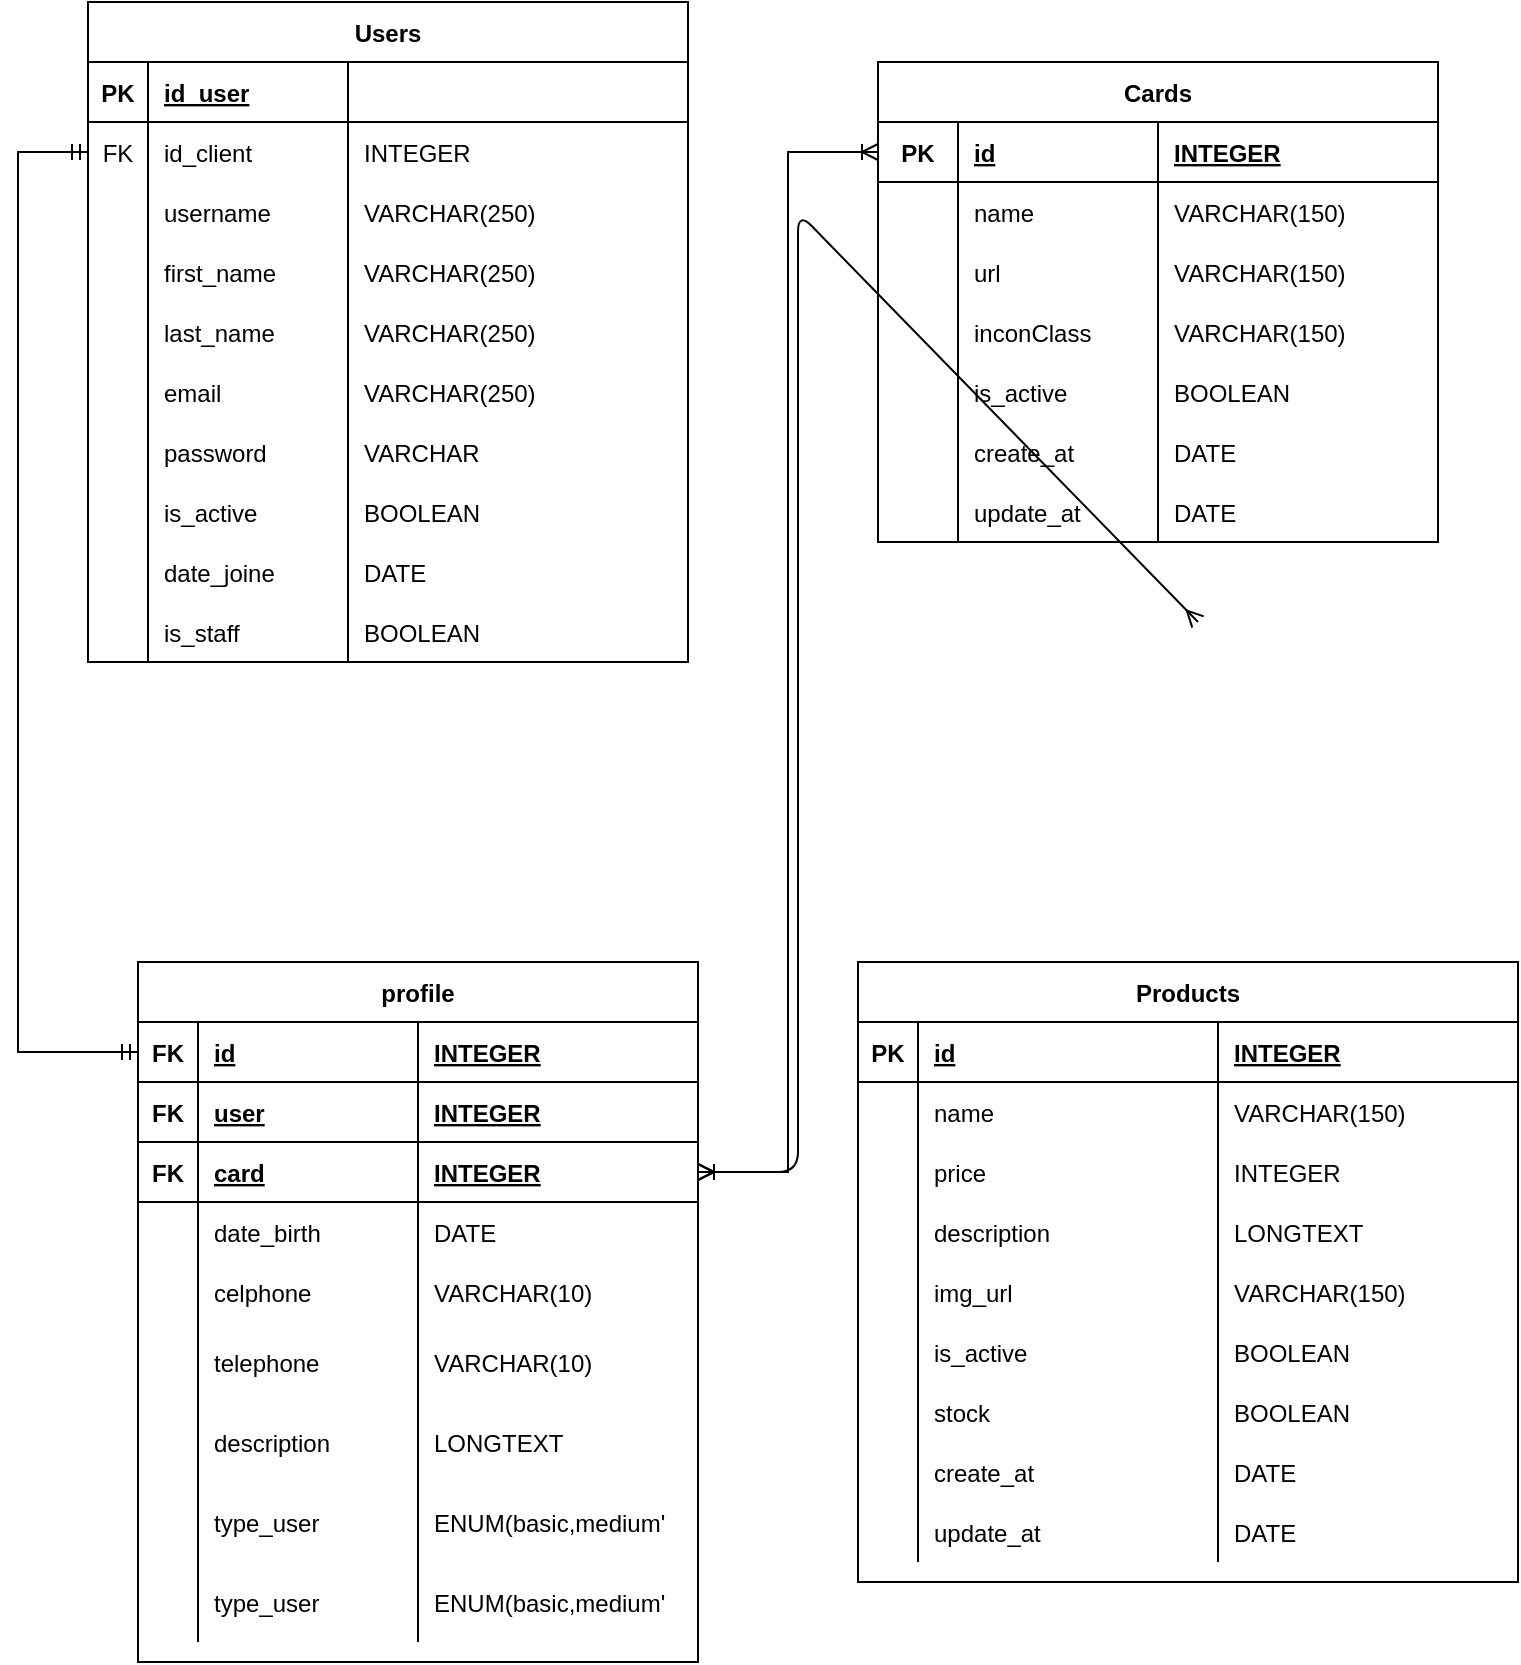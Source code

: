 <mxfile version="13.10.1" type="github">
  <diagram id="R2lEEEUBdFMjLlhIrx00" name="Page-1">
    <mxGraphModel dx="901" dy="584" grid="1" gridSize="10" guides="1" tooltips="1" connect="1" arrows="1" fold="1" page="1" pageScale="1" pageWidth="850" pageHeight="1100" math="0" shadow="0" extFonts="Permanent Marker^https://fonts.googleapis.com/css?family=Permanent+Marker">
      <root>
        <mxCell id="0" />
        <mxCell id="1" parent="0" />
        <mxCell id="mPvO8-B9MYTrUr54jOlE-1" value="Users" style="shape=table;startSize=30;container=1;collapsible=1;childLayout=tableLayout;fixedRows=1;rowLines=0;fontStyle=1;align=center;resizeLast=1;" parent="1" vertex="1">
          <mxGeometry x="105" y="80" width="300" height="330" as="geometry" />
        </mxCell>
        <mxCell id="mPvO8-B9MYTrUr54jOlE-2" value="" style="shape=partialRectangle;collapsible=0;dropTarget=0;pointerEvents=0;fillColor=none;top=0;left=0;bottom=1;right=0;points=[[0,0.5],[1,0.5]];portConstraint=eastwest;" parent="mPvO8-B9MYTrUr54jOlE-1" vertex="1">
          <mxGeometry y="30" width="300" height="30" as="geometry" />
        </mxCell>
        <mxCell id="mPvO8-B9MYTrUr54jOlE-3" value="PK" style="shape=partialRectangle;connectable=0;fillColor=none;top=0;left=0;bottom=0;right=0;fontStyle=1;overflow=hidden;" parent="mPvO8-B9MYTrUr54jOlE-2" vertex="1">
          <mxGeometry width="30" height="30" as="geometry" />
        </mxCell>
        <mxCell id="mPvO8-B9MYTrUr54jOlE-4" value="id_user" style="shape=partialRectangle;connectable=0;fillColor=none;top=0;left=0;bottom=0;right=0;align=left;spacingLeft=6;fontStyle=5;overflow=hidden;" parent="mPvO8-B9MYTrUr54jOlE-2" vertex="1">
          <mxGeometry x="30" width="100" height="30" as="geometry" />
        </mxCell>
        <mxCell id="VQfbgfH-gFWHh1KLiUKn-1" style="shape=partialRectangle;connectable=0;fillColor=none;top=0;left=0;bottom=0;right=0;align=left;spacingLeft=6;fontStyle=5;overflow=hidden;" vertex="1" parent="mPvO8-B9MYTrUr54jOlE-2">
          <mxGeometry x="130" width="170" height="30" as="geometry" />
        </mxCell>
        <mxCell id="mPvO8-B9MYTrUr54jOlE-11" value="" style="shape=partialRectangle;collapsible=0;dropTarget=0;pointerEvents=0;fillColor=none;top=0;left=0;bottom=0;right=0;points=[[0,0.5],[1,0.5]];portConstraint=eastwest;" parent="mPvO8-B9MYTrUr54jOlE-1" vertex="1">
          <mxGeometry y="60" width="300" height="30" as="geometry" />
        </mxCell>
        <mxCell id="mPvO8-B9MYTrUr54jOlE-12" value="FK" style="shape=partialRectangle;connectable=0;fillColor=none;top=0;left=0;bottom=0;right=0;editable=1;overflow=hidden;" parent="mPvO8-B9MYTrUr54jOlE-11" vertex="1">
          <mxGeometry width="30" height="30" as="geometry" />
        </mxCell>
        <mxCell id="mPvO8-B9MYTrUr54jOlE-13" value="id_client" style="shape=partialRectangle;connectable=0;fillColor=none;top=0;left=0;bottom=0;right=0;align=left;spacingLeft=6;overflow=hidden;" parent="mPvO8-B9MYTrUr54jOlE-11" vertex="1">
          <mxGeometry x="30" width="100" height="30" as="geometry" />
        </mxCell>
        <mxCell id="VQfbgfH-gFWHh1KLiUKn-2" value="INTEGER" style="shape=partialRectangle;connectable=0;fillColor=none;top=0;left=0;bottom=0;right=0;align=left;spacingLeft=6;overflow=hidden;" vertex="1" parent="mPvO8-B9MYTrUr54jOlE-11">
          <mxGeometry x="130" width="170" height="30" as="geometry" />
        </mxCell>
        <mxCell id="mPvO8-B9MYTrUr54jOlE-5" value="" style="shape=partialRectangle;collapsible=0;dropTarget=0;pointerEvents=0;fillColor=none;top=0;left=0;bottom=0;right=0;points=[[0,0.5],[1,0.5]];portConstraint=eastwest;" parent="mPvO8-B9MYTrUr54jOlE-1" vertex="1">
          <mxGeometry y="90" width="300" height="30" as="geometry" />
        </mxCell>
        <mxCell id="mPvO8-B9MYTrUr54jOlE-6" value="" style="shape=partialRectangle;connectable=0;fillColor=none;top=0;left=0;bottom=0;right=0;editable=1;overflow=hidden;" parent="mPvO8-B9MYTrUr54jOlE-5" vertex="1">
          <mxGeometry width="30" height="30" as="geometry" />
        </mxCell>
        <mxCell id="mPvO8-B9MYTrUr54jOlE-7" value="username" style="shape=partialRectangle;connectable=0;fillColor=none;top=0;left=0;bottom=0;right=0;align=left;spacingLeft=6;overflow=hidden;" parent="mPvO8-B9MYTrUr54jOlE-5" vertex="1">
          <mxGeometry x="30" width="100" height="30" as="geometry" />
        </mxCell>
        <mxCell id="VQfbgfH-gFWHh1KLiUKn-3" value="VARCHAR(250)" style="shape=partialRectangle;connectable=0;fillColor=none;top=0;left=0;bottom=0;right=0;align=left;spacingLeft=6;overflow=hidden;" vertex="1" parent="mPvO8-B9MYTrUr54jOlE-5">
          <mxGeometry x="130" width="170" height="30" as="geometry" />
        </mxCell>
        <mxCell id="mPvO8-B9MYTrUr54jOlE-31" value="" style="shape=partialRectangle;collapsible=0;dropTarget=0;pointerEvents=0;fillColor=none;top=0;left=0;bottom=0;right=0;points=[[0,0.5],[1,0.5]];portConstraint=eastwest;" parent="mPvO8-B9MYTrUr54jOlE-1" vertex="1">
          <mxGeometry y="120" width="300" height="30" as="geometry" />
        </mxCell>
        <mxCell id="mPvO8-B9MYTrUr54jOlE-32" value="" style="shape=partialRectangle;connectable=0;fillColor=none;top=0;left=0;bottom=0;right=0;editable=1;overflow=hidden;" parent="mPvO8-B9MYTrUr54jOlE-31" vertex="1">
          <mxGeometry width="30" height="30" as="geometry" />
        </mxCell>
        <mxCell id="mPvO8-B9MYTrUr54jOlE-33" value="first_name" style="shape=partialRectangle;connectable=0;fillColor=none;top=0;left=0;bottom=0;right=0;align=left;spacingLeft=6;overflow=hidden;" parent="mPvO8-B9MYTrUr54jOlE-31" vertex="1">
          <mxGeometry x="30" width="100" height="30" as="geometry" />
        </mxCell>
        <mxCell id="VQfbgfH-gFWHh1KLiUKn-4" value="VARCHAR(250)" style="shape=partialRectangle;connectable=0;fillColor=none;top=0;left=0;bottom=0;right=0;align=left;spacingLeft=6;overflow=hidden;" vertex="1" parent="mPvO8-B9MYTrUr54jOlE-31">
          <mxGeometry x="130" width="170" height="30" as="geometry" />
        </mxCell>
        <mxCell id="mPvO8-B9MYTrUr54jOlE-34" value="" style="shape=partialRectangle;collapsible=0;dropTarget=0;pointerEvents=0;fillColor=none;top=0;left=0;bottom=0;right=0;points=[[0,0.5],[1,0.5]];portConstraint=eastwest;" parent="mPvO8-B9MYTrUr54jOlE-1" vertex="1">
          <mxGeometry y="150" width="300" height="30" as="geometry" />
        </mxCell>
        <mxCell id="mPvO8-B9MYTrUr54jOlE-35" value="" style="shape=partialRectangle;connectable=0;fillColor=none;top=0;left=0;bottom=0;right=0;editable=1;overflow=hidden;" parent="mPvO8-B9MYTrUr54jOlE-34" vertex="1">
          <mxGeometry width="30" height="30" as="geometry" />
        </mxCell>
        <mxCell id="mPvO8-B9MYTrUr54jOlE-36" value="last_name" style="shape=partialRectangle;connectable=0;fillColor=none;top=0;left=0;bottom=0;right=0;align=left;spacingLeft=6;overflow=hidden;" parent="mPvO8-B9MYTrUr54jOlE-34" vertex="1">
          <mxGeometry x="30" width="100" height="30" as="geometry" />
        </mxCell>
        <mxCell id="VQfbgfH-gFWHh1KLiUKn-5" value="VARCHAR(250)" style="shape=partialRectangle;connectable=0;fillColor=none;top=0;left=0;bottom=0;right=0;align=left;spacingLeft=6;overflow=hidden;" vertex="1" parent="mPvO8-B9MYTrUr54jOlE-34">
          <mxGeometry x="130" width="170" height="30" as="geometry" />
        </mxCell>
        <mxCell id="mPvO8-B9MYTrUr54jOlE-46" value="" style="shape=partialRectangle;collapsible=0;dropTarget=0;pointerEvents=0;fillColor=none;top=0;left=0;bottom=0;right=0;points=[[0,0.5],[1,0.5]];portConstraint=eastwest;" parent="mPvO8-B9MYTrUr54jOlE-1" vertex="1">
          <mxGeometry y="180" width="300" height="30" as="geometry" />
        </mxCell>
        <mxCell id="mPvO8-B9MYTrUr54jOlE-47" value="" style="shape=partialRectangle;connectable=0;fillColor=none;top=0;left=0;bottom=0;right=0;editable=1;overflow=hidden;" parent="mPvO8-B9MYTrUr54jOlE-46" vertex="1">
          <mxGeometry width="30" height="30" as="geometry" />
        </mxCell>
        <mxCell id="mPvO8-B9MYTrUr54jOlE-48" value="email" style="shape=partialRectangle;connectable=0;fillColor=none;top=0;left=0;bottom=0;right=0;align=left;spacingLeft=6;overflow=hidden;" parent="mPvO8-B9MYTrUr54jOlE-46" vertex="1">
          <mxGeometry x="30" width="100" height="30" as="geometry" />
        </mxCell>
        <mxCell id="VQfbgfH-gFWHh1KLiUKn-6" value="VARCHAR(250)" style="shape=partialRectangle;connectable=0;fillColor=none;top=0;left=0;bottom=0;right=0;align=left;spacingLeft=6;overflow=hidden;" vertex="1" parent="mPvO8-B9MYTrUr54jOlE-46">
          <mxGeometry x="130" width="170" height="30" as="geometry" />
        </mxCell>
        <mxCell id="mPvO8-B9MYTrUr54jOlE-8" value="" style="shape=partialRectangle;collapsible=0;dropTarget=0;pointerEvents=0;fillColor=none;top=0;left=0;bottom=0;right=0;points=[[0,0.5],[1,0.5]];portConstraint=eastwest;" parent="mPvO8-B9MYTrUr54jOlE-1" vertex="1">
          <mxGeometry y="210" width="300" height="30" as="geometry" />
        </mxCell>
        <mxCell id="mPvO8-B9MYTrUr54jOlE-9" value="" style="shape=partialRectangle;connectable=0;fillColor=none;top=0;left=0;bottom=0;right=0;editable=1;overflow=hidden;" parent="mPvO8-B9MYTrUr54jOlE-8" vertex="1">
          <mxGeometry width="30" height="30" as="geometry" />
        </mxCell>
        <mxCell id="mPvO8-B9MYTrUr54jOlE-10" value="password" style="shape=partialRectangle;connectable=0;fillColor=none;top=0;left=0;bottom=0;right=0;align=left;spacingLeft=6;overflow=hidden;" parent="mPvO8-B9MYTrUr54jOlE-8" vertex="1">
          <mxGeometry x="30" width="100" height="30" as="geometry" />
        </mxCell>
        <mxCell id="VQfbgfH-gFWHh1KLiUKn-7" value="VARCHAR" style="shape=partialRectangle;connectable=0;fillColor=none;top=0;left=0;bottom=0;right=0;align=left;spacingLeft=6;overflow=hidden;" vertex="1" parent="mPvO8-B9MYTrUr54jOlE-8">
          <mxGeometry x="130" width="170" height="30" as="geometry" />
        </mxCell>
        <mxCell id="mPvO8-B9MYTrUr54jOlE-52" value="" style="shape=partialRectangle;collapsible=0;dropTarget=0;pointerEvents=0;fillColor=none;top=0;left=0;bottom=0;right=0;points=[[0,0.5],[1,0.5]];portConstraint=eastwest;" parent="mPvO8-B9MYTrUr54jOlE-1" vertex="1">
          <mxGeometry y="240" width="300" height="30" as="geometry" />
        </mxCell>
        <mxCell id="mPvO8-B9MYTrUr54jOlE-53" value="" style="shape=partialRectangle;connectable=0;fillColor=none;top=0;left=0;bottom=0;right=0;editable=1;overflow=hidden;" parent="mPvO8-B9MYTrUr54jOlE-52" vertex="1">
          <mxGeometry width="30" height="30" as="geometry" />
        </mxCell>
        <mxCell id="mPvO8-B9MYTrUr54jOlE-54" value="is_active" style="shape=partialRectangle;connectable=0;fillColor=none;top=0;left=0;bottom=0;right=0;align=left;spacingLeft=6;overflow=hidden;" parent="mPvO8-B9MYTrUr54jOlE-52" vertex="1">
          <mxGeometry x="30" width="100" height="30" as="geometry" />
        </mxCell>
        <mxCell id="VQfbgfH-gFWHh1KLiUKn-8" value="BOOLEAN" style="shape=partialRectangle;connectable=0;fillColor=none;top=0;left=0;bottom=0;right=0;align=left;spacingLeft=6;overflow=hidden;" vertex="1" parent="mPvO8-B9MYTrUr54jOlE-52">
          <mxGeometry x="130" width="170" height="30" as="geometry" />
        </mxCell>
        <mxCell id="VQfbgfH-gFWHh1KLiUKn-76" style="shape=partialRectangle;collapsible=0;dropTarget=0;pointerEvents=0;fillColor=none;top=0;left=0;bottom=0;right=0;points=[[0,0.5],[1,0.5]];portConstraint=eastwest;" vertex="1" parent="mPvO8-B9MYTrUr54jOlE-1">
          <mxGeometry y="270" width="300" height="30" as="geometry" />
        </mxCell>
        <mxCell id="VQfbgfH-gFWHh1KLiUKn-77" style="shape=partialRectangle;connectable=0;fillColor=none;top=0;left=0;bottom=0;right=0;editable=1;overflow=hidden;" vertex="1" parent="VQfbgfH-gFWHh1KLiUKn-76">
          <mxGeometry width="30" height="30" as="geometry" />
        </mxCell>
        <mxCell id="VQfbgfH-gFWHh1KLiUKn-78" value="date_joine" style="shape=partialRectangle;connectable=0;fillColor=none;top=0;left=0;bottom=0;right=0;align=left;spacingLeft=6;overflow=hidden;" vertex="1" parent="VQfbgfH-gFWHh1KLiUKn-76">
          <mxGeometry x="30" width="100" height="30" as="geometry" />
        </mxCell>
        <mxCell id="VQfbgfH-gFWHh1KLiUKn-79" value="DATE" style="shape=partialRectangle;connectable=0;fillColor=none;top=0;left=0;bottom=0;right=0;align=left;spacingLeft=6;overflow=hidden;" vertex="1" parent="VQfbgfH-gFWHh1KLiUKn-76">
          <mxGeometry x="130" width="170" height="30" as="geometry" />
        </mxCell>
        <mxCell id="VQfbgfH-gFWHh1KLiUKn-72" style="shape=partialRectangle;collapsible=0;dropTarget=0;pointerEvents=0;fillColor=none;top=0;left=0;bottom=0;right=0;points=[[0,0.5],[1,0.5]];portConstraint=eastwest;" vertex="1" parent="mPvO8-B9MYTrUr54jOlE-1">
          <mxGeometry y="300" width="300" height="30" as="geometry" />
        </mxCell>
        <mxCell id="VQfbgfH-gFWHh1KLiUKn-73" style="shape=partialRectangle;connectable=0;fillColor=none;top=0;left=0;bottom=0;right=0;editable=1;overflow=hidden;" vertex="1" parent="VQfbgfH-gFWHh1KLiUKn-72">
          <mxGeometry width="30" height="30" as="geometry" />
        </mxCell>
        <mxCell id="VQfbgfH-gFWHh1KLiUKn-74" value="is_staff" style="shape=partialRectangle;connectable=0;fillColor=none;top=0;left=0;bottom=0;right=0;align=left;spacingLeft=6;overflow=hidden;" vertex="1" parent="VQfbgfH-gFWHh1KLiUKn-72">
          <mxGeometry x="30" width="100" height="30" as="geometry" />
        </mxCell>
        <mxCell id="VQfbgfH-gFWHh1KLiUKn-75" value="BOOLEAN" style="shape=partialRectangle;connectable=0;fillColor=none;top=0;left=0;bottom=0;right=0;align=left;spacingLeft=6;overflow=hidden;" vertex="1" parent="VQfbgfH-gFWHh1KLiUKn-72">
          <mxGeometry x="130" width="170" height="30" as="geometry" />
        </mxCell>
        <mxCell id="mPvO8-B9MYTrUr54jOlE-57" style="edgeStyle=orthogonalEdgeStyle;rounded=0;orthogonalLoop=1;jettySize=auto;html=1;exitX=0;exitY=0.5;exitDx=0;exitDy=0;entryX=0;entryY=0.5;entryDx=0;entryDy=0;startArrow=ERmandOne;startFill=0;endArrow=ERmandOne;endFill=0;" parent="1" source="mPvO8-B9MYTrUr54jOlE-11" target="mPvO8-B9MYTrUr54jOlE-28" edge="1">
          <mxGeometry relative="1" as="geometry">
            <Array as="points">
              <mxPoint x="70" y="155" />
              <mxPoint x="70" y="605" />
            </Array>
          </mxGeometry>
        </mxCell>
        <mxCell id="mPvO8-B9MYTrUr54jOlE-27" value="profile" style="shape=table;startSize=30;container=1;collapsible=1;childLayout=tableLayout;fixedRows=1;rowLines=0;fontStyle=1;align=center;resizeLast=1;" parent="1" vertex="1">
          <mxGeometry x="130" y="560" width="280" height="350" as="geometry" />
        </mxCell>
        <mxCell id="mPvO8-B9MYTrUr54jOlE-28" value="" style="shape=partialRectangle;collapsible=0;dropTarget=0;pointerEvents=0;fillColor=none;top=0;left=0;bottom=1;right=0;points=[[0,0.5],[1,0.5]];portConstraint=eastwest;" parent="mPvO8-B9MYTrUr54jOlE-27" vertex="1">
          <mxGeometry y="30" width="280" height="30" as="geometry" />
        </mxCell>
        <mxCell id="mPvO8-B9MYTrUr54jOlE-29" value="FK" style="shape=partialRectangle;connectable=0;fillColor=none;top=0;left=0;bottom=0;right=0;fontStyle=1;overflow=hidden;" parent="mPvO8-B9MYTrUr54jOlE-28" vertex="1">
          <mxGeometry width="30" height="30" as="geometry" />
        </mxCell>
        <mxCell id="mPvO8-B9MYTrUr54jOlE-30" value="id" style="shape=partialRectangle;connectable=0;fillColor=none;top=0;left=0;bottom=0;right=0;align=left;spacingLeft=6;fontStyle=5;overflow=hidden;" parent="mPvO8-B9MYTrUr54jOlE-28" vertex="1">
          <mxGeometry x="30" width="110" height="30" as="geometry" />
        </mxCell>
        <mxCell id="VQfbgfH-gFWHh1KLiUKn-15" value="INTEGER" style="shape=partialRectangle;connectable=0;fillColor=none;top=0;left=0;bottom=0;right=0;align=left;spacingLeft=6;fontStyle=5;overflow=hidden;" vertex="1" parent="mPvO8-B9MYTrUr54jOlE-28">
          <mxGeometry x="140" width="140" height="30" as="geometry" />
        </mxCell>
        <mxCell id="VQfbgfH-gFWHh1KLiUKn-23" value="" style="shape=partialRectangle;collapsible=0;dropTarget=0;pointerEvents=0;fillColor=none;top=0;left=0;bottom=1;right=0;points=[[0,0.5],[1,0.5]];portConstraint=eastwest;" vertex="1" parent="mPvO8-B9MYTrUr54jOlE-27">
          <mxGeometry y="60" width="280" height="30" as="geometry" />
        </mxCell>
        <mxCell id="VQfbgfH-gFWHh1KLiUKn-24" value="FK" style="shape=partialRectangle;connectable=0;fillColor=none;top=0;left=0;bottom=0;right=0;fontStyle=1;overflow=hidden;" vertex="1" parent="VQfbgfH-gFWHh1KLiUKn-23">
          <mxGeometry width="30" height="30" as="geometry" />
        </mxCell>
        <mxCell id="VQfbgfH-gFWHh1KLiUKn-25" value="user" style="shape=partialRectangle;connectable=0;fillColor=none;top=0;left=0;bottom=0;right=0;align=left;spacingLeft=6;fontStyle=5;overflow=hidden;" vertex="1" parent="VQfbgfH-gFWHh1KLiUKn-23">
          <mxGeometry x="30" width="110" height="30" as="geometry" />
        </mxCell>
        <mxCell id="VQfbgfH-gFWHh1KLiUKn-26" value="INTEGER" style="shape=partialRectangle;connectable=0;fillColor=none;top=0;left=0;bottom=0;right=0;align=left;spacingLeft=6;fontStyle=5;overflow=hidden;" vertex="1" parent="VQfbgfH-gFWHh1KLiUKn-23">
          <mxGeometry x="140" width="140" height="30" as="geometry" />
        </mxCell>
        <mxCell id="VQfbgfH-gFWHh1KLiUKn-19" value="" style="shape=partialRectangle;collapsible=0;dropTarget=0;pointerEvents=0;fillColor=none;top=0;left=0;bottom=1;right=0;points=[[0,0.5],[1,0.5]];portConstraint=eastwest;" vertex="1" parent="mPvO8-B9MYTrUr54jOlE-27">
          <mxGeometry y="90" width="280" height="30" as="geometry" />
        </mxCell>
        <mxCell id="VQfbgfH-gFWHh1KLiUKn-20" value="FK" style="shape=partialRectangle;connectable=0;fillColor=none;top=0;left=0;bottom=0;right=0;fontStyle=1;overflow=hidden;" vertex="1" parent="VQfbgfH-gFWHh1KLiUKn-19">
          <mxGeometry width="30" height="30" as="geometry" />
        </mxCell>
        <mxCell id="VQfbgfH-gFWHh1KLiUKn-21" value="card" style="shape=partialRectangle;connectable=0;fillColor=none;top=0;left=0;bottom=0;right=0;align=left;spacingLeft=6;fontStyle=5;overflow=hidden;" vertex="1" parent="VQfbgfH-gFWHh1KLiUKn-19">
          <mxGeometry x="30" width="110" height="30" as="geometry" />
        </mxCell>
        <mxCell id="VQfbgfH-gFWHh1KLiUKn-22" value="INTEGER" style="shape=partialRectangle;connectable=0;fillColor=none;top=0;left=0;bottom=0;right=0;align=left;spacingLeft=6;fontStyle=5;overflow=hidden;" vertex="1" parent="VQfbgfH-gFWHh1KLiUKn-19">
          <mxGeometry x="140" width="140" height="30" as="geometry" />
        </mxCell>
        <mxCell id="mPvO8-B9MYTrUr54jOlE-37" value="" style="shape=partialRectangle;collapsible=0;dropTarget=0;pointerEvents=0;fillColor=none;top=0;left=0;bottom=0;right=0;points=[[0,0.5],[1,0.5]];portConstraint=eastwest;" parent="mPvO8-B9MYTrUr54jOlE-27" vertex="1">
          <mxGeometry y="120" width="280" height="30" as="geometry" />
        </mxCell>
        <mxCell id="mPvO8-B9MYTrUr54jOlE-38" value="" style="shape=partialRectangle;connectable=0;fillColor=none;top=0;left=0;bottom=0;right=0;editable=1;overflow=hidden;" parent="mPvO8-B9MYTrUr54jOlE-37" vertex="1">
          <mxGeometry width="30" height="30" as="geometry" />
        </mxCell>
        <mxCell id="mPvO8-B9MYTrUr54jOlE-39" value="date_birth" style="shape=partialRectangle;connectable=0;fillColor=none;top=0;left=0;bottom=0;right=0;align=left;spacingLeft=6;overflow=hidden;" parent="mPvO8-B9MYTrUr54jOlE-37" vertex="1">
          <mxGeometry x="30" width="110" height="30" as="geometry" />
        </mxCell>
        <mxCell id="VQfbgfH-gFWHh1KLiUKn-16" value="DATE" style="shape=partialRectangle;connectable=0;fillColor=none;top=0;left=0;bottom=0;right=0;align=left;spacingLeft=6;overflow=hidden;" vertex="1" parent="mPvO8-B9MYTrUr54jOlE-37">
          <mxGeometry x="140" width="140" height="30" as="geometry" />
        </mxCell>
        <mxCell id="mPvO8-B9MYTrUr54jOlE-40" value="" style="shape=partialRectangle;collapsible=0;dropTarget=0;pointerEvents=0;fillColor=none;top=0;left=0;bottom=0;right=0;points=[[0,0.5],[1,0.5]];portConstraint=eastwest;" parent="mPvO8-B9MYTrUr54jOlE-27" vertex="1">
          <mxGeometry y="150" width="280" height="30" as="geometry" />
        </mxCell>
        <mxCell id="mPvO8-B9MYTrUr54jOlE-41" value="" style="shape=partialRectangle;connectable=0;fillColor=none;top=0;left=0;bottom=0;right=0;editable=1;overflow=hidden;" parent="mPvO8-B9MYTrUr54jOlE-40" vertex="1">
          <mxGeometry width="30" height="30" as="geometry" />
        </mxCell>
        <mxCell id="mPvO8-B9MYTrUr54jOlE-42" value="celphone" style="shape=partialRectangle;connectable=0;fillColor=none;top=0;left=0;bottom=0;right=0;align=left;spacingLeft=6;overflow=hidden;" parent="mPvO8-B9MYTrUr54jOlE-40" vertex="1">
          <mxGeometry x="30" width="110" height="30" as="geometry" />
        </mxCell>
        <mxCell id="VQfbgfH-gFWHh1KLiUKn-17" value="VARCHAR(10)" style="shape=partialRectangle;connectable=0;fillColor=none;top=0;left=0;bottom=0;right=0;align=left;spacingLeft=6;overflow=hidden;" vertex="1" parent="mPvO8-B9MYTrUr54jOlE-40">
          <mxGeometry x="140" width="140" height="30" as="geometry" />
        </mxCell>
        <mxCell id="mPvO8-B9MYTrUr54jOlE-43" value="" style="shape=partialRectangle;collapsible=0;dropTarget=0;pointerEvents=0;fillColor=none;top=0;left=0;bottom=0;right=0;points=[[0,0.5],[1,0.5]];portConstraint=eastwest;" parent="mPvO8-B9MYTrUr54jOlE-27" vertex="1">
          <mxGeometry y="180" width="280" height="40" as="geometry" />
        </mxCell>
        <mxCell id="mPvO8-B9MYTrUr54jOlE-44" value="" style="shape=partialRectangle;connectable=0;fillColor=none;top=0;left=0;bottom=0;right=0;editable=1;overflow=hidden;" parent="mPvO8-B9MYTrUr54jOlE-43" vertex="1">
          <mxGeometry width="30" height="40" as="geometry" />
        </mxCell>
        <mxCell id="mPvO8-B9MYTrUr54jOlE-45" value="telephone" style="shape=partialRectangle;connectable=0;fillColor=none;top=0;left=0;bottom=0;right=0;align=left;spacingLeft=6;overflow=hidden;" parent="mPvO8-B9MYTrUr54jOlE-43" vertex="1">
          <mxGeometry x="30" width="110" height="40" as="geometry" />
        </mxCell>
        <mxCell id="VQfbgfH-gFWHh1KLiUKn-18" value="VARCHAR(10)" style="shape=partialRectangle;connectable=0;fillColor=none;top=0;left=0;bottom=0;right=0;align=left;spacingLeft=6;overflow=hidden;" vertex="1" parent="mPvO8-B9MYTrUr54jOlE-43">
          <mxGeometry x="140" width="140" height="40" as="geometry" />
        </mxCell>
        <mxCell id="VQfbgfH-gFWHh1KLiUKn-95" value="" style="shape=partialRectangle;collapsible=0;dropTarget=0;pointerEvents=0;fillColor=none;top=0;left=0;bottom=0;right=0;points=[[0,0.5],[1,0.5]];portConstraint=eastwest;" vertex="1" parent="mPvO8-B9MYTrUr54jOlE-27">
          <mxGeometry y="220" width="280" height="40" as="geometry" />
        </mxCell>
        <mxCell id="VQfbgfH-gFWHh1KLiUKn-96" value="" style="shape=partialRectangle;connectable=0;fillColor=none;top=0;left=0;bottom=0;right=0;editable=1;overflow=hidden;" vertex="1" parent="VQfbgfH-gFWHh1KLiUKn-95">
          <mxGeometry width="30" height="40" as="geometry" />
        </mxCell>
        <mxCell id="VQfbgfH-gFWHh1KLiUKn-97" value="description" style="shape=partialRectangle;connectable=0;fillColor=none;top=0;left=0;bottom=0;right=0;align=left;spacingLeft=6;overflow=hidden;" vertex="1" parent="VQfbgfH-gFWHh1KLiUKn-95">
          <mxGeometry x="30" width="110" height="40" as="geometry" />
        </mxCell>
        <mxCell id="VQfbgfH-gFWHh1KLiUKn-98" value="LONGTEXT" style="shape=partialRectangle;connectable=0;fillColor=none;top=0;left=0;bottom=0;right=0;align=left;spacingLeft=6;overflow=hidden;" vertex="1" parent="VQfbgfH-gFWHh1KLiUKn-95">
          <mxGeometry x="140" width="140" height="40" as="geometry" />
        </mxCell>
        <mxCell id="VQfbgfH-gFWHh1KLiUKn-99" value="" style="shape=partialRectangle;collapsible=0;dropTarget=0;pointerEvents=0;fillColor=none;top=0;left=0;bottom=0;right=0;points=[[0,0.5],[1,0.5]];portConstraint=eastwest;" vertex="1" parent="mPvO8-B9MYTrUr54jOlE-27">
          <mxGeometry y="260" width="280" height="40" as="geometry" />
        </mxCell>
        <mxCell id="VQfbgfH-gFWHh1KLiUKn-100" value="" style="shape=partialRectangle;connectable=0;fillColor=none;top=0;left=0;bottom=0;right=0;editable=1;overflow=hidden;" vertex="1" parent="VQfbgfH-gFWHh1KLiUKn-99">
          <mxGeometry width="30" height="40" as="geometry" />
        </mxCell>
        <mxCell id="VQfbgfH-gFWHh1KLiUKn-101" value="type_user" style="shape=partialRectangle;connectable=0;fillColor=none;top=0;left=0;bottom=0;right=0;align=left;spacingLeft=6;overflow=hidden;" vertex="1" parent="VQfbgfH-gFWHh1KLiUKn-99">
          <mxGeometry x="30" width="110" height="40" as="geometry" />
        </mxCell>
        <mxCell id="VQfbgfH-gFWHh1KLiUKn-102" value="ENUM(basic,medium&#39;" style="shape=partialRectangle;connectable=0;fillColor=none;top=0;left=0;bottom=0;right=0;align=left;spacingLeft=6;overflow=hidden;" vertex="1" parent="VQfbgfH-gFWHh1KLiUKn-99">
          <mxGeometry x="140" width="140" height="40" as="geometry" />
        </mxCell>
        <mxCell id="VQfbgfH-gFWHh1KLiUKn-103" value="" style="shape=partialRectangle;collapsible=0;dropTarget=0;pointerEvents=0;fillColor=none;top=0;left=0;bottom=0;right=0;points=[[0,0.5],[1,0.5]];portConstraint=eastwest;" vertex="1" parent="mPvO8-B9MYTrUr54jOlE-27">
          <mxGeometry y="300" width="280" height="40" as="geometry" />
        </mxCell>
        <mxCell id="VQfbgfH-gFWHh1KLiUKn-104" value="" style="shape=partialRectangle;connectable=0;fillColor=none;top=0;left=0;bottom=0;right=0;editable=1;overflow=hidden;" vertex="1" parent="VQfbgfH-gFWHh1KLiUKn-103">
          <mxGeometry width="30" height="40" as="geometry" />
        </mxCell>
        <mxCell id="VQfbgfH-gFWHh1KLiUKn-105" value="type_user" style="shape=partialRectangle;connectable=0;fillColor=none;top=0;left=0;bottom=0;right=0;align=left;spacingLeft=6;overflow=hidden;" vertex="1" parent="VQfbgfH-gFWHh1KLiUKn-103">
          <mxGeometry x="30" width="110" height="40" as="geometry" />
        </mxCell>
        <mxCell id="VQfbgfH-gFWHh1KLiUKn-106" value="ENUM(basic,medium&#39;" style="shape=partialRectangle;connectable=0;fillColor=none;top=0;left=0;bottom=0;right=0;align=left;spacingLeft=6;overflow=hidden;" vertex="1" parent="VQfbgfH-gFWHh1KLiUKn-103">
          <mxGeometry x="140" width="140" height="40" as="geometry" />
        </mxCell>
        <mxCell id="mPvO8-B9MYTrUr54jOlE-73" value="Cards" style="shape=table;startSize=30;container=1;collapsible=1;childLayout=tableLayout;fixedRows=1;rowLines=0;fontStyle=1;align=center;resizeLast=1;" parent="1" vertex="1">
          <mxGeometry x="500" y="110" width="280" height="240" as="geometry" />
        </mxCell>
        <mxCell id="mPvO8-B9MYTrUr54jOlE-74" value="" style="shape=partialRectangle;collapsible=0;dropTarget=0;pointerEvents=0;fillColor=none;top=0;left=0;bottom=1;right=0;points=[[0,0.5],[1,0.5]];portConstraint=eastwest;" parent="mPvO8-B9MYTrUr54jOlE-73" vertex="1">
          <mxGeometry y="30" width="280" height="30" as="geometry" />
        </mxCell>
        <mxCell id="mPvO8-B9MYTrUr54jOlE-75" value="PK" style="shape=partialRectangle;connectable=0;fillColor=none;top=0;left=0;bottom=0;right=0;fontStyle=1;overflow=hidden;" parent="mPvO8-B9MYTrUr54jOlE-74" vertex="1">
          <mxGeometry width="40" height="30" as="geometry" />
        </mxCell>
        <mxCell id="mPvO8-B9MYTrUr54jOlE-76" value="id" style="shape=partialRectangle;connectable=0;fillColor=none;top=0;left=0;bottom=0;right=0;align=left;spacingLeft=6;fontStyle=5;overflow=hidden;" parent="mPvO8-B9MYTrUr54jOlE-74" vertex="1">
          <mxGeometry x="40" width="100" height="30" as="geometry" />
        </mxCell>
        <mxCell id="VQfbgfH-gFWHh1KLiUKn-10" value="INTEGER" style="shape=partialRectangle;connectable=0;fillColor=none;top=0;left=0;bottom=0;right=0;align=left;spacingLeft=6;fontStyle=5;overflow=hidden;" vertex="1" parent="mPvO8-B9MYTrUr54jOlE-74">
          <mxGeometry x="140" width="140" height="30" as="geometry" />
        </mxCell>
        <mxCell id="mPvO8-B9MYTrUr54jOlE-77" value="" style="shape=partialRectangle;collapsible=0;dropTarget=0;pointerEvents=0;fillColor=none;top=0;left=0;bottom=0;right=0;points=[[0,0.5],[1,0.5]];portConstraint=eastwest;" parent="mPvO8-B9MYTrUr54jOlE-73" vertex="1">
          <mxGeometry y="60" width="280" height="30" as="geometry" />
        </mxCell>
        <mxCell id="mPvO8-B9MYTrUr54jOlE-78" value="" style="shape=partialRectangle;connectable=0;fillColor=none;top=0;left=0;bottom=0;right=0;editable=1;overflow=hidden;" parent="mPvO8-B9MYTrUr54jOlE-77" vertex="1">
          <mxGeometry width="40" height="30" as="geometry" />
        </mxCell>
        <mxCell id="mPvO8-B9MYTrUr54jOlE-79" value="name" style="shape=partialRectangle;connectable=0;fillColor=none;top=0;left=0;bottom=0;right=0;align=left;spacingLeft=6;overflow=hidden;" parent="mPvO8-B9MYTrUr54jOlE-77" vertex="1">
          <mxGeometry x="40" width="100" height="30" as="geometry" />
        </mxCell>
        <mxCell id="VQfbgfH-gFWHh1KLiUKn-12" value="VARCHAR(150)" style="shape=partialRectangle;connectable=0;fillColor=none;top=0;left=0;bottom=0;right=0;align=left;spacingLeft=6;overflow=hidden;" vertex="1" parent="mPvO8-B9MYTrUr54jOlE-77">
          <mxGeometry x="140" width="140" height="30" as="geometry" />
        </mxCell>
        <mxCell id="mPvO8-B9MYTrUr54jOlE-80" value="" style="shape=partialRectangle;collapsible=0;dropTarget=0;pointerEvents=0;fillColor=none;top=0;left=0;bottom=0;right=0;points=[[0,0.5],[1,0.5]];portConstraint=eastwest;" parent="mPvO8-B9MYTrUr54jOlE-73" vertex="1">
          <mxGeometry y="90" width="280" height="30" as="geometry" />
        </mxCell>
        <mxCell id="mPvO8-B9MYTrUr54jOlE-81" value="" style="shape=partialRectangle;connectable=0;fillColor=none;top=0;left=0;bottom=0;right=0;editable=1;overflow=hidden;" parent="mPvO8-B9MYTrUr54jOlE-80" vertex="1">
          <mxGeometry width="40" height="30" as="geometry" />
        </mxCell>
        <mxCell id="mPvO8-B9MYTrUr54jOlE-82" value="url" style="shape=partialRectangle;connectable=0;fillColor=none;top=0;left=0;bottom=0;right=0;align=left;spacingLeft=6;overflow=hidden;" parent="mPvO8-B9MYTrUr54jOlE-80" vertex="1">
          <mxGeometry x="40" width="100" height="30" as="geometry" />
        </mxCell>
        <mxCell id="VQfbgfH-gFWHh1KLiUKn-13" value="VARCHAR(150)" style="shape=partialRectangle;connectable=0;fillColor=none;top=0;left=0;bottom=0;right=0;align=left;spacingLeft=6;overflow=hidden;" vertex="1" parent="mPvO8-B9MYTrUr54jOlE-80">
          <mxGeometry x="140" width="140" height="30" as="geometry" />
        </mxCell>
        <mxCell id="VQfbgfH-gFWHh1KLiUKn-80" value="" style="shape=partialRectangle;collapsible=0;dropTarget=0;pointerEvents=0;fillColor=none;top=0;left=0;bottom=0;right=0;points=[[0,0.5],[1,0.5]];portConstraint=eastwest;" vertex="1" parent="mPvO8-B9MYTrUr54jOlE-73">
          <mxGeometry y="120" width="280" height="30" as="geometry" />
        </mxCell>
        <mxCell id="VQfbgfH-gFWHh1KLiUKn-81" value="" style="shape=partialRectangle;connectable=0;fillColor=none;top=0;left=0;bottom=0;right=0;editable=1;overflow=hidden;" vertex="1" parent="VQfbgfH-gFWHh1KLiUKn-80">
          <mxGeometry width="40" height="30" as="geometry" />
        </mxCell>
        <mxCell id="VQfbgfH-gFWHh1KLiUKn-82" value="inconClass" style="shape=partialRectangle;connectable=0;fillColor=none;top=0;left=0;bottom=0;right=0;align=left;spacingLeft=6;overflow=hidden;" vertex="1" parent="VQfbgfH-gFWHh1KLiUKn-80">
          <mxGeometry x="40" width="100" height="30" as="geometry" />
        </mxCell>
        <mxCell id="VQfbgfH-gFWHh1KLiUKn-83" value="VARCHAR(150)" style="shape=partialRectangle;connectable=0;fillColor=none;top=0;left=0;bottom=0;right=0;align=left;spacingLeft=6;overflow=hidden;" vertex="1" parent="VQfbgfH-gFWHh1KLiUKn-80">
          <mxGeometry x="140" width="140" height="30" as="geometry" />
        </mxCell>
        <mxCell id="mPvO8-B9MYTrUr54jOlE-86" value="" style="shape=partialRectangle;collapsible=0;dropTarget=0;pointerEvents=0;fillColor=none;top=0;left=0;bottom=0;right=0;points=[[0,0.5],[1,0.5]];portConstraint=eastwest;" parent="mPvO8-B9MYTrUr54jOlE-73" vertex="1">
          <mxGeometry y="150" width="280" height="30" as="geometry" />
        </mxCell>
        <mxCell id="mPvO8-B9MYTrUr54jOlE-87" value="" style="shape=partialRectangle;connectable=0;fillColor=none;top=0;left=0;bottom=0;right=0;editable=1;overflow=hidden;" parent="mPvO8-B9MYTrUr54jOlE-86" vertex="1">
          <mxGeometry width="40" height="30" as="geometry" />
        </mxCell>
        <mxCell id="mPvO8-B9MYTrUr54jOlE-88" value="is_active" style="shape=partialRectangle;connectable=0;fillColor=none;top=0;left=0;bottom=0;right=0;align=left;spacingLeft=6;overflow=hidden;" parent="mPvO8-B9MYTrUr54jOlE-86" vertex="1">
          <mxGeometry x="40" width="100" height="30" as="geometry" />
        </mxCell>
        <mxCell id="VQfbgfH-gFWHh1KLiUKn-14" value="BOOLEAN" style="shape=partialRectangle;connectable=0;fillColor=none;top=0;left=0;bottom=0;right=0;align=left;spacingLeft=6;overflow=hidden;" vertex="1" parent="mPvO8-B9MYTrUr54jOlE-86">
          <mxGeometry x="140" width="140" height="30" as="geometry" />
        </mxCell>
        <mxCell id="VQfbgfH-gFWHh1KLiUKn-87" value="" style="shape=partialRectangle;collapsible=0;dropTarget=0;pointerEvents=0;fillColor=none;top=0;left=0;bottom=0;right=0;points=[[0,0.5],[1,0.5]];portConstraint=eastwest;" vertex="1" parent="mPvO8-B9MYTrUr54jOlE-73">
          <mxGeometry y="180" width="280" height="30" as="geometry" />
        </mxCell>
        <mxCell id="VQfbgfH-gFWHh1KLiUKn-88" value="" style="shape=partialRectangle;connectable=0;fillColor=none;top=0;left=0;bottom=0;right=0;editable=1;overflow=hidden;" vertex="1" parent="VQfbgfH-gFWHh1KLiUKn-87">
          <mxGeometry width="40" height="30" as="geometry" />
        </mxCell>
        <mxCell id="VQfbgfH-gFWHh1KLiUKn-89" value="create_at" style="shape=partialRectangle;connectable=0;fillColor=none;top=0;left=0;bottom=0;right=0;align=left;spacingLeft=6;overflow=hidden;" vertex="1" parent="VQfbgfH-gFWHh1KLiUKn-87">
          <mxGeometry x="40" width="100" height="30" as="geometry" />
        </mxCell>
        <mxCell id="VQfbgfH-gFWHh1KLiUKn-90" value="DATE" style="shape=partialRectangle;connectable=0;fillColor=none;top=0;left=0;bottom=0;right=0;align=left;spacingLeft=6;overflow=hidden;" vertex="1" parent="VQfbgfH-gFWHh1KLiUKn-87">
          <mxGeometry x="140" width="140" height="30" as="geometry" />
        </mxCell>
        <mxCell id="VQfbgfH-gFWHh1KLiUKn-91" value="" style="shape=partialRectangle;collapsible=0;dropTarget=0;pointerEvents=0;fillColor=none;top=0;left=0;bottom=0;right=0;points=[[0,0.5],[1,0.5]];portConstraint=eastwest;" vertex="1" parent="mPvO8-B9MYTrUr54jOlE-73">
          <mxGeometry y="210" width="280" height="30" as="geometry" />
        </mxCell>
        <mxCell id="VQfbgfH-gFWHh1KLiUKn-92" value="" style="shape=partialRectangle;connectable=0;fillColor=none;top=0;left=0;bottom=0;right=0;editable=1;overflow=hidden;" vertex="1" parent="VQfbgfH-gFWHh1KLiUKn-91">
          <mxGeometry width="40" height="30" as="geometry" />
        </mxCell>
        <mxCell id="VQfbgfH-gFWHh1KLiUKn-93" value="update_at" style="shape=partialRectangle;connectable=0;fillColor=none;top=0;left=0;bottom=0;right=0;align=left;spacingLeft=6;overflow=hidden;" vertex="1" parent="VQfbgfH-gFWHh1KLiUKn-91">
          <mxGeometry x="40" width="100" height="30" as="geometry" />
        </mxCell>
        <mxCell id="VQfbgfH-gFWHh1KLiUKn-94" value="DATE" style="shape=partialRectangle;connectable=0;fillColor=none;top=0;left=0;bottom=0;right=0;align=left;spacingLeft=6;overflow=hidden;" vertex="1" parent="VQfbgfH-gFWHh1KLiUKn-91">
          <mxGeometry x="140" width="140" height="30" as="geometry" />
        </mxCell>
        <mxCell id="B1yW9KOhX-wKKkdFHsqv-1" value="" style="shape=partialRectangle;collapsible=0;dropTarget=0;pointerEvents=0;fillColor=none;top=0;left=0;bottom=0;right=0;points=[[0,0.5],[1,0.5]];portConstraint=eastwest;" parent="1" vertex="1">
          <mxGeometry x="245" y="350" width="180" height="30" as="geometry" />
        </mxCell>
        <mxCell id="B1yW9KOhX-wKKkdFHsqv-2" value="" style="shape=partialRectangle;connectable=0;fillColor=none;top=0;left=0;bottom=0;right=0;editable=1;overflow=hidden;" parent="B1yW9KOhX-wKKkdFHsqv-1" vertex="1">
          <mxGeometry width="30" height="30" as="geometry" />
        </mxCell>
        <mxCell id="B1yW9KOhX-wKKkdFHsqv-51" value="" style="endArrow=ERmany;html=1;entryX=0;entryY=0.5;entryDx=0;entryDy=0;startArrow=ERoneToMany;startFill=0;endFill=0;exitX=1;exitY=0.5;exitDx=0;exitDy=0;" parent="1" target="mPvO8-B9MYTrUr54jOlE-83" edge="1" source="VQfbgfH-gFWHh1KLiUKn-19">
          <mxGeometry width="50" height="50" relative="1" as="geometry">
            <mxPoint x="400" y="510" as="sourcePoint" />
            <mxPoint x="660" y="390" as="targetPoint" />
            <Array as="points">
              <mxPoint x="460" y="665" />
              <mxPoint x="460" y="410" />
              <mxPoint x="460" y="185" />
            </Array>
          </mxGeometry>
        </mxCell>
        <mxCell id="VQfbgfH-gFWHh1KLiUKn-84" style="edgeStyle=orthogonalEdgeStyle;rounded=0;orthogonalLoop=1;jettySize=auto;html=1;exitX=1;exitY=0.5;exitDx=0;exitDy=0;entryX=0;entryY=0.5;entryDx=0;entryDy=0;endArrow=ERoneToMany;endFill=0;startArrow=ERoneToMany;startFill=0;" edge="1" parent="1" source="VQfbgfH-gFWHh1KLiUKn-19" target="mPvO8-B9MYTrUr54jOlE-74">
          <mxGeometry relative="1" as="geometry" />
        </mxCell>
        <mxCell id="VQfbgfH-gFWHh1KLiUKn-108" value="Products" style="shape=table;startSize=30;container=1;collapsible=1;childLayout=tableLayout;fixedRows=1;rowLines=0;fontStyle=1;align=center;resizeLast=1;" vertex="1" parent="1">
          <mxGeometry x="490" y="560" width="330" height="310" as="geometry" />
        </mxCell>
        <mxCell id="VQfbgfH-gFWHh1KLiUKn-109" value="" style="shape=partialRectangle;collapsible=0;dropTarget=0;pointerEvents=0;fillColor=none;top=0;left=0;bottom=1;right=0;points=[[0,0.5],[1,0.5]];portConstraint=eastwest;" vertex="1" parent="VQfbgfH-gFWHh1KLiUKn-108">
          <mxGeometry y="30" width="330" height="30" as="geometry" />
        </mxCell>
        <mxCell id="VQfbgfH-gFWHh1KLiUKn-110" value="PK" style="shape=partialRectangle;connectable=0;fillColor=none;top=0;left=0;bottom=0;right=0;fontStyle=1;overflow=hidden;" vertex="1" parent="VQfbgfH-gFWHh1KLiUKn-109">
          <mxGeometry width="30" height="30" as="geometry" />
        </mxCell>
        <mxCell id="VQfbgfH-gFWHh1KLiUKn-111" value="id" style="shape=partialRectangle;connectable=0;fillColor=none;top=0;left=0;bottom=0;right=0;align=left;spacingLeft=6;fontStyle=5;overflow=hidden;" vertex="1" parent="VQfbgfH-gFWHh1KLiUKn-109">
          <mxGeometry x="30" width="150" height="30" as="geometry" />
        </mxCell>
        <mxCell id="VQfbgfH-gFWHh1KLiUKn-121" value="INTEGER" style="shape=partialRectangle;connectable=0;fillColor=none;top=0;left=0;bottom=0;right=0;align=left;spacingLeft=6;fontStyle=5;overflow=hidden;" vertex="1" parent="VQfbgfH-gFWHh1KLiUKn-109">
          <mxGeometry x="180" width="150" height="30" as="geometry" />
        </mxCell>
        <mxCell id="VQfbgfH-gFWHh1KLiUKn-112" value="" style="shape=partialRectangle;collapsible=0;dropTarget=0;pointerEvents=0;fillColor=none;top=0;left=0;bottom=0;right=0;points=[[0,0.5],[1,0.5]];portConstraint=eastwest;" vertex="1" parent="VQfbgfH-gFWHh1KLiUKn-108">
          <mxGeometry y="60" width="330" height="30" as="geometry" />
        </mxCell>
        <mxCell id="VQfbgfH-gFWHh1KLiUKn-113" value="" style="shape=partialRectangle;connectable=0;fillColor=none;top=0;left=0;bottom=0;right=0;editable=1;overflow=hidden;" vertex="1" parent="VQfbgfH-gFWHh1KLiUKn-112">
          <mxGeometry width="30" height="30" as="geometry" />
        </mxCell>
        <mxCell id="VQfbgfH-gFWHh1KLiUKn-114" value="name" style="shape=partialRectangle;connectable=0;fillColor=none;top=0;left=0;bottom=0;right=0;align=left;spacingLeft=6;overflow=hidden;" vertex="1" parent="VQfbgfH-gFWHh1KLiUKn-112">
          <mxGeometry x="30" width="150" height="30" as="geometry" />
        </mxCell>
        <mxCell id="VQfbgfH-gFWHh1KLiUKn-122" value="VARCHAR(150)" style="shape=partialRectangle;connectable=0;fillColor=none;top=0;left=0;bottom=0;right=0;align=left;spacingLeft=6;overflow=hidden;" vertex="1" parent="VQfbgfH-gFWHh1KLiUKn-112">
          <mxGeometry x="180" width="150" height="30" as="geometry" />
        </mxCell>
        <mxCell id="VQfbgfH-gFWHh1KLiUKn-115" value="" style="shape=partialRectangle;collapsible=0;dropTarget=0;pointerEvents=0;fillColor=none;top=0;left=0;bottom=0;right=0;points=[[0,0.5],[1,0.5]];portConstraint=eastwest;" vertex="1" parent="VQfbgfH-gFWHh1KLiUKn-108">
          <mxGeometry y="90" width="330" height="30" as="geometry" />
        </mxCell>
        <mxCell id="VQfbgfH-gFWHh1KLiUKn-116" value="" style="shape=partialRectangle;connectable=0;fillColor=none;top=0;left=0;bottom=0;right=0;editable=1;overflow=hidden;" vertex="1" parent="VQfbgfH-gFWHh1KLiUKn-115">
          <mxGeometry width="30" height="30" as="geometry" />
        </mxCell>
        <mxCell id="VQfbgfH-gFWHh1KLiUKn-117" value="price" style="shape=partialRectangle;connectable=0;fillColor=none;top=0;left=0;bottom=0;right=0;align=left;spacingLeft=6;overflow=hidden;" vertex="1" parent="VQfbgfH-gFWHh1KLiUKn-115">
          <mxGeometry x="30" width="150" height="30" as="geometry" />
        </mxCell>
        <mxCell id="VQfbgfH-gFWHh1KLiUKn-123" value="INTEGER" style="shape=partialRectangle;connectable=0;fillColor=none;top=0;left=0;bottom=0;right=0;align=left;spacingLeft=6;overflow=hidden;" vertex="1" parent="VQfbgfH-gFWHh1KLiUKn-115">
          <mxGeometry x="180" width="150" height="30" as="geometry" />
        </mxCell>
        <mxCell id="VQfbgfH-gFWHh1KLiUKn-118" value="" style="shape=partialRectangle;collapsible=0;dropTarget=0;pointerEvents=0;fillColor=none;top=0;left=0;bottom=0;right=0;points=[[0,0.5],[1,0.5]];portConstraint=eastwest;" vertex="1" parent="VQfbgfH-gFWHh1KLiUKn-108">
          <mxGeometry y="120" width="330" height="30" as="geometry" />
        </mxCell>
        <mxCell id="VQfbgfH-gFWHh1KLiUKn-119" value="" style="shape=partialRectangle;connectable=0;fillColor=none;top=0;left=0;bottom=0;right=0;editable=1;overflow=hidden;" vertex="1" parent="VQfbgfH-gFWHh1KLiUKn-118">
          <mxGeometry width="30" height="30" as="geometry" />
        </mxCell>
        <mxCell id="VQfbgfH-gFWHh1KLiUKn-120" value="description" style="shape=partialRectangle;connectable=0;fillColor=none;top=0;left=0;bottom=0;right=0;align=left;spacingLeft=6;overflow=hidden;" vertex="1" parent="VQfbgfH-gFWHh1KLiUKn-118">
          <mxGeometry x="30" width="150" height="30" as="geometry" />
        </mxCell>
        <mxCell id="VQfbgfH-gFWHh1KLiUKn-124" value="LONGTEXT" style="shape=partialRectangle;connectable=0;fillColor=none;top=0;left=0;bottom=0;right=0;align=left;spacingLeft=6;overflow=hidden;" vertex="1" parent="VQfbgfH-gFWHh1KLiUKn-118">
          <mxGeometry x="180" width="150" height="30" as="geometry" />
        </mxCell>
        <mxCell id="VQfbgfH-gFWHh1KLiUKn-125" value="" style="shape=partialRectangle;collapsible=0;dropTarget=0;pointerEvents=0;fillColor=none;top=0;left=0;bottom=0;right=0;points=[[0,0.5],[1,0.5]];portConstraint=eastwest;" vertex="1" parent="VQfbgfH-gFWHh1KLiUKn-108">
          <mxGeometry y="150" width="330" height="30" as="geometry" />
        </mxCell>
        <mxCell id="VQfbgfH-gFWHh1KLiUKn-126" value="" style="shape=partialRectangle;connectable=0;fillColor=none;top=0;left=0;bottom=0;right=0;editable=1;overflow=hidden;" vertex="1" parent="VQfbgfH-gFWHh1KLiUKn-125">
          <mxGeometry width="30" height="30" as="geometry" />
        </mxCell>
        <mxCell id="VQfbgfH-gFWHh1KLiUKn-127" value="img_url" style="shape=partialRectangle;connectable=0;fillColor=none;top=0;left=0;bottom=0;right=0;align=left;spacingLeft=6;overflow=hidden;" vertex="1" parent="VQfbgfH-gFWHh1KLiUKn-125">
          <mxGeometry x="30" width="150" height="30" as="geometry" />
        </mxCell>
        <mxCell id="VQfbgfH-gFWHh1KLiUKn-128" value="VARCHAR(150)" style="shape=partialRectangle;connectable=0;fillColor=none;top=0;left=0;bottom=0;right=0;align=left;spacingLeft=6;overflow=hidden;" vertex="1" parent="VQfbgfH-gFWHh1KLiUKn-125">
          <mxGeometry x="180" width="150" height="30" as="geometry" />
        </mxCell>
        <mxCell id="VQfbgfH-gFWHh1KLiUKn-129" value="" style="shape=partialRectangle;collapsible=0;dropTarget=0;pointerEvents=0;fillColor=none;top=0;left=0;bottom=0;right=0;points=[[0,0.5],[1,0.5]];portConstraint=eastwest;" vertex="1" parent="VQfbgfH-gFWHh1KLiUKn-108">
          <mxGeometry y="180" width="330" height="30" as="geometry" />
        </mxCell>
        <mxCell id="VQfbgfH-gFWHh1KLiUKn-130" value="" style="shape=partialRectangle;connectable=0;fillColor=none;top=0;left=0;bottom=0;right=0;editable=1;overflow=hidden;" vertex="1" parent="VQfbgfH-gFWHh1KLiUKn-129">
          <mxGeometry width="30" height="30" as="geometry" />
        </mxCell>
        <mxCell id="VQfbgfH-gFWHh1KLiUKn-131" value="is_active" style="shape=partialRectangle;connectable=0;fillColor=none;top=0;left=0;bottom=0;right=0;align=left;spacingLeft=6;overflow=hidden;" vertex="1" parent="VQfbgfH-gFWHh1KLiUKn-129">
          <mxGeometry x="30" width="150" height="30" as="geometry" />
        </mxCell>
        <mxCell id="VQfbgfH-gFWHh1KLiUKn-132" value="BOOLEAN" style="shape=partialRectangle;connectable=0;fillColor=none;top=0;left=0;bottom=0;right=0;align=left;spacingLeft=6;overflow=hidden;" vertex="1" parent="VQfbgfH-gFWHh1KLiUKn-129">
          <mxGeometry x="180" width="150" height="30" as="geometry" />
        </mxCell>
        <mxCell id="VQfbgfH-gFWHh1KLiUKn-133" value="" style="shape=partialRectangle;collapsible=0;dropTarget=0;pointerEvents=0;fillColor=none;top=0;left=0;bottom=0;right=0;points=[[0,0.5],[1,0.5]];portConstraint=eastwest;" vertex="1" parent="VQfbgfH-gFWHh1KLiUKn-108">
          <mxGeometry y="210" width="330" height="30" as="geometry" />
        </mxCell>
        <mxCell id="VQfbgfH-gFWHh1KLiUKn-134" value="" style="shape=partialRectangle;connectable=0;fillColor=none;top=0;left=0;bottom=0;right=0;editable=1;overflow=hidden;" vertex="1" parent="VQfbgfH-gFWHh1KLiUKn-133">
          <mxGeometry width="30" height="30" as="geometry" />
        </mxCell>
        <mxCell id="VQfbgfH-gFWHh1KLiUKn-135" value="stock" style="shape=partialRectangle;connectable=0;fillColor=none;top=0;left=0;bottom=0;right=0;align=left;spacingLeft=6;overflow=hidden;" vertex="1" parent="VQfbgfH-gFWHh1KLiUKn-133">
          <mxGeometry x="30" width="150" height="30" as="geometry" />
        </mxCell>
        <mxCell id="VQfbgfH-gFWHh1KLiUKn-136" value="BOOLEAN" style="shape=partialRectangle;connectable=0;fillColor=none;top=0;left=0;bottom=0;right=0;align=left;spacingLeft=6;overflow=hidden;" vertex="1" parent="VQfbgfH-gFWHh1KLiUKn-133">
          <mxGeometry x="180" width="150" height="30" as="geometry" />
        </mxCell>
        <mxCell id="VQfbgfH-gFWHh1KLiUKn-137" value="" style="shape=partialRectangle;collapsible=0;dropTarget=0;pointerEvents=0;fillColor=none;top=0;left=0;bottom=0;right=0;points=[[0,0.5],[1,0.5]];portConstraint=eastwest;" vertex="1" parent="VQfbgfH-gFWHh1KLiUKn-108">
          <mxGeometry y="240" width="330" height="30" as="geometry" />
        </mxCell>
        <mxCell id="VQfbgfH-gFWHh1KLiUKn-138" value="" style="shape=partialRectangle;connectable=0;fillColor=none;top=0;left=0;bottom=0;right=0;editable=1;overflow=hidden;" vertex="1" parent="VQfbgfH-gFWHh1KLiUKn-137">
          <mxGeometry width="30" height="30" as="geometry" />
        </mxCell>
        <mxCell id="VQfbgfH-gFWHh1KLiUKn-139" value="create_at" style="shape=partialRectangle;connectable=0;fillColor=none;top=0;left=0;bottom=0;right=0;align=left;spacingLeft=6;overflow=hidden;" vertex="1" parent="VQfbgfH-gFWHh1KLiUKn-137">
          <mxGeometry x="30" width="150" height="30" as="geometry" />
        </mxCell>
        <mxCell id="VQfbgfH-gFWHh1KLiUKn-140" value="DATE" style="shape=partialRectangle;connectable=0;fillColor=none;top=0;left=0;bottom=0;right=0;align=left;spacingLeft=6;overflow=hidden;" vertex="1" parent="VQfbgfH-gFWHh1KLiUKn-137">
          <mxGeometry x="180" width="150" height="30" as="geometry" />
        </mxCell>
        <mxCell id="VQfbgfH-gFWHh1KLiUKn-141" value="" style="shape=partialRectangle;collapsible=0;dropTarget=0;pointerEvents=0;fillColor=none;top=0;left=0;bottom=0;right=0;points=[[0,0.5],[1,0.5]];portConstraint=eastwest;" vertex="1" parent="VQfbgfH-gFWHh1KLiUKn-108">
          <mxGeometry y="270" width="330" height="30" as="geometry" />
        </mxCell>
        <mxCell id="VQfbgfH-gFWHh1KLiUKn-142" value="" style="shape=partialRectangle;connectable=0;fillColor=none;top=0;left=0;bottom=0;right=0;editable=1;overflow=hidden;" vertex="1" parent="VQfbgfH-gFWHh1KLiUKn-141">
          <mxGeometry width="30" height="30" as="geometry" />
        </mxCell>
        <mxCell id="VQfbgfH-gFWHh1KLiUKn-143" value="update_at" style="shape=partialRectangle;connectable=0;fillColor=none;top=0;left=0;bottom=0;right=0;align=left;spacingLeft=6;overflow=hidden;" vertex="1" parent="VQfbgfH-gFWHh1KLiUKn-141">
          <mxGeometry x="30" width="150" height="30" as="geometry" />
        </mxCell>
        <mxCell id="VQfbgfH-gFWHh1KLiUKn-144" value="DATE" style="shape=partialRectangle;connectable=0;fillColor=none;top=0;left=0;bottom=0;right=0;align=left;spacingLeft=6;overflow=hidden;" vertex="1" parent="VQfbgfH-gFWHh1KLiUKn-141">
          <mxGeometry x="180" width="150" height="30" as="geometry" />
        </mxCell>
      </root>
    </mxGraphModel>
  </diagram>
</mxfile>
